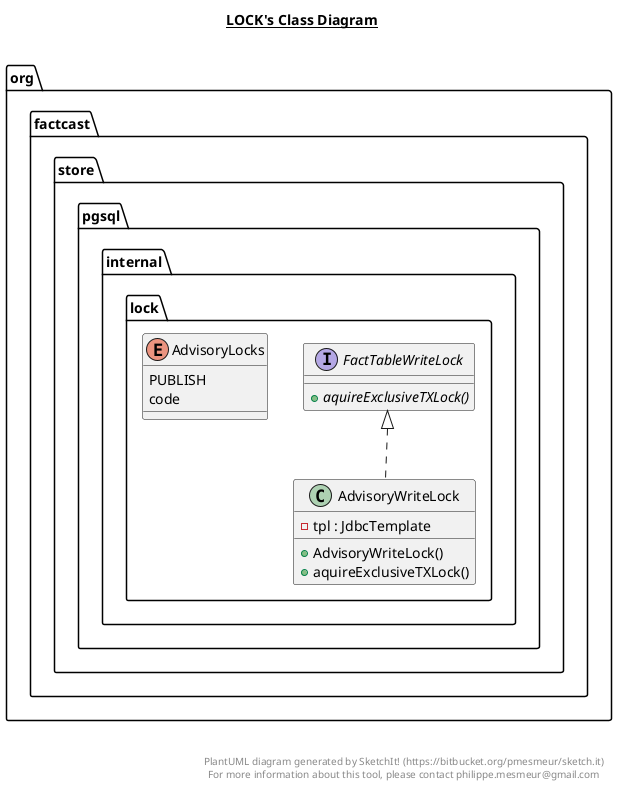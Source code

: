 @startuml

title __LOCK's Class Diagram__\n

  namespace org.factcast.store.pgsql {
    namespace internal {
      namespace lock {
        enum AdvisoryLocks {
          PUBLISH
          code
        }
      }
    }
  }
  

  namespace org.factcast.store.pgsql {
    namespace internal {
      namespace lock {
        class org.factcast.store.pgsql.internal.lock.AdvisoryWriteLock {
            - tpl : JdbcTemplate
            + AdvisoryWriteLock()
            + aquireExclusiveTXLock()
        }
      }
    }
  }
  

  namespace org.factcast.store.pgsql {
    namespace internal {
      namespace lock {
        interface org.factcast.store.pgsql.internal.lock.FactTableWriteLock {
            {abstract} + aquireExclusiveTXLock()
        }
      }
    }
  }
  

  org.factcast.store.pgsql.internal.lock.AdvisoryWriteLock .up.|> org.factcast.store.pgsql.internal.lock.FactTableWriteLock


right footer


PlantUML diagram generated by SketchIt! (https://bitbucket.org/pmesmeur/sketch.it)
For more information about this tool, please contact philippe.mesmeur@gmail.com
endfooter

@enduml
